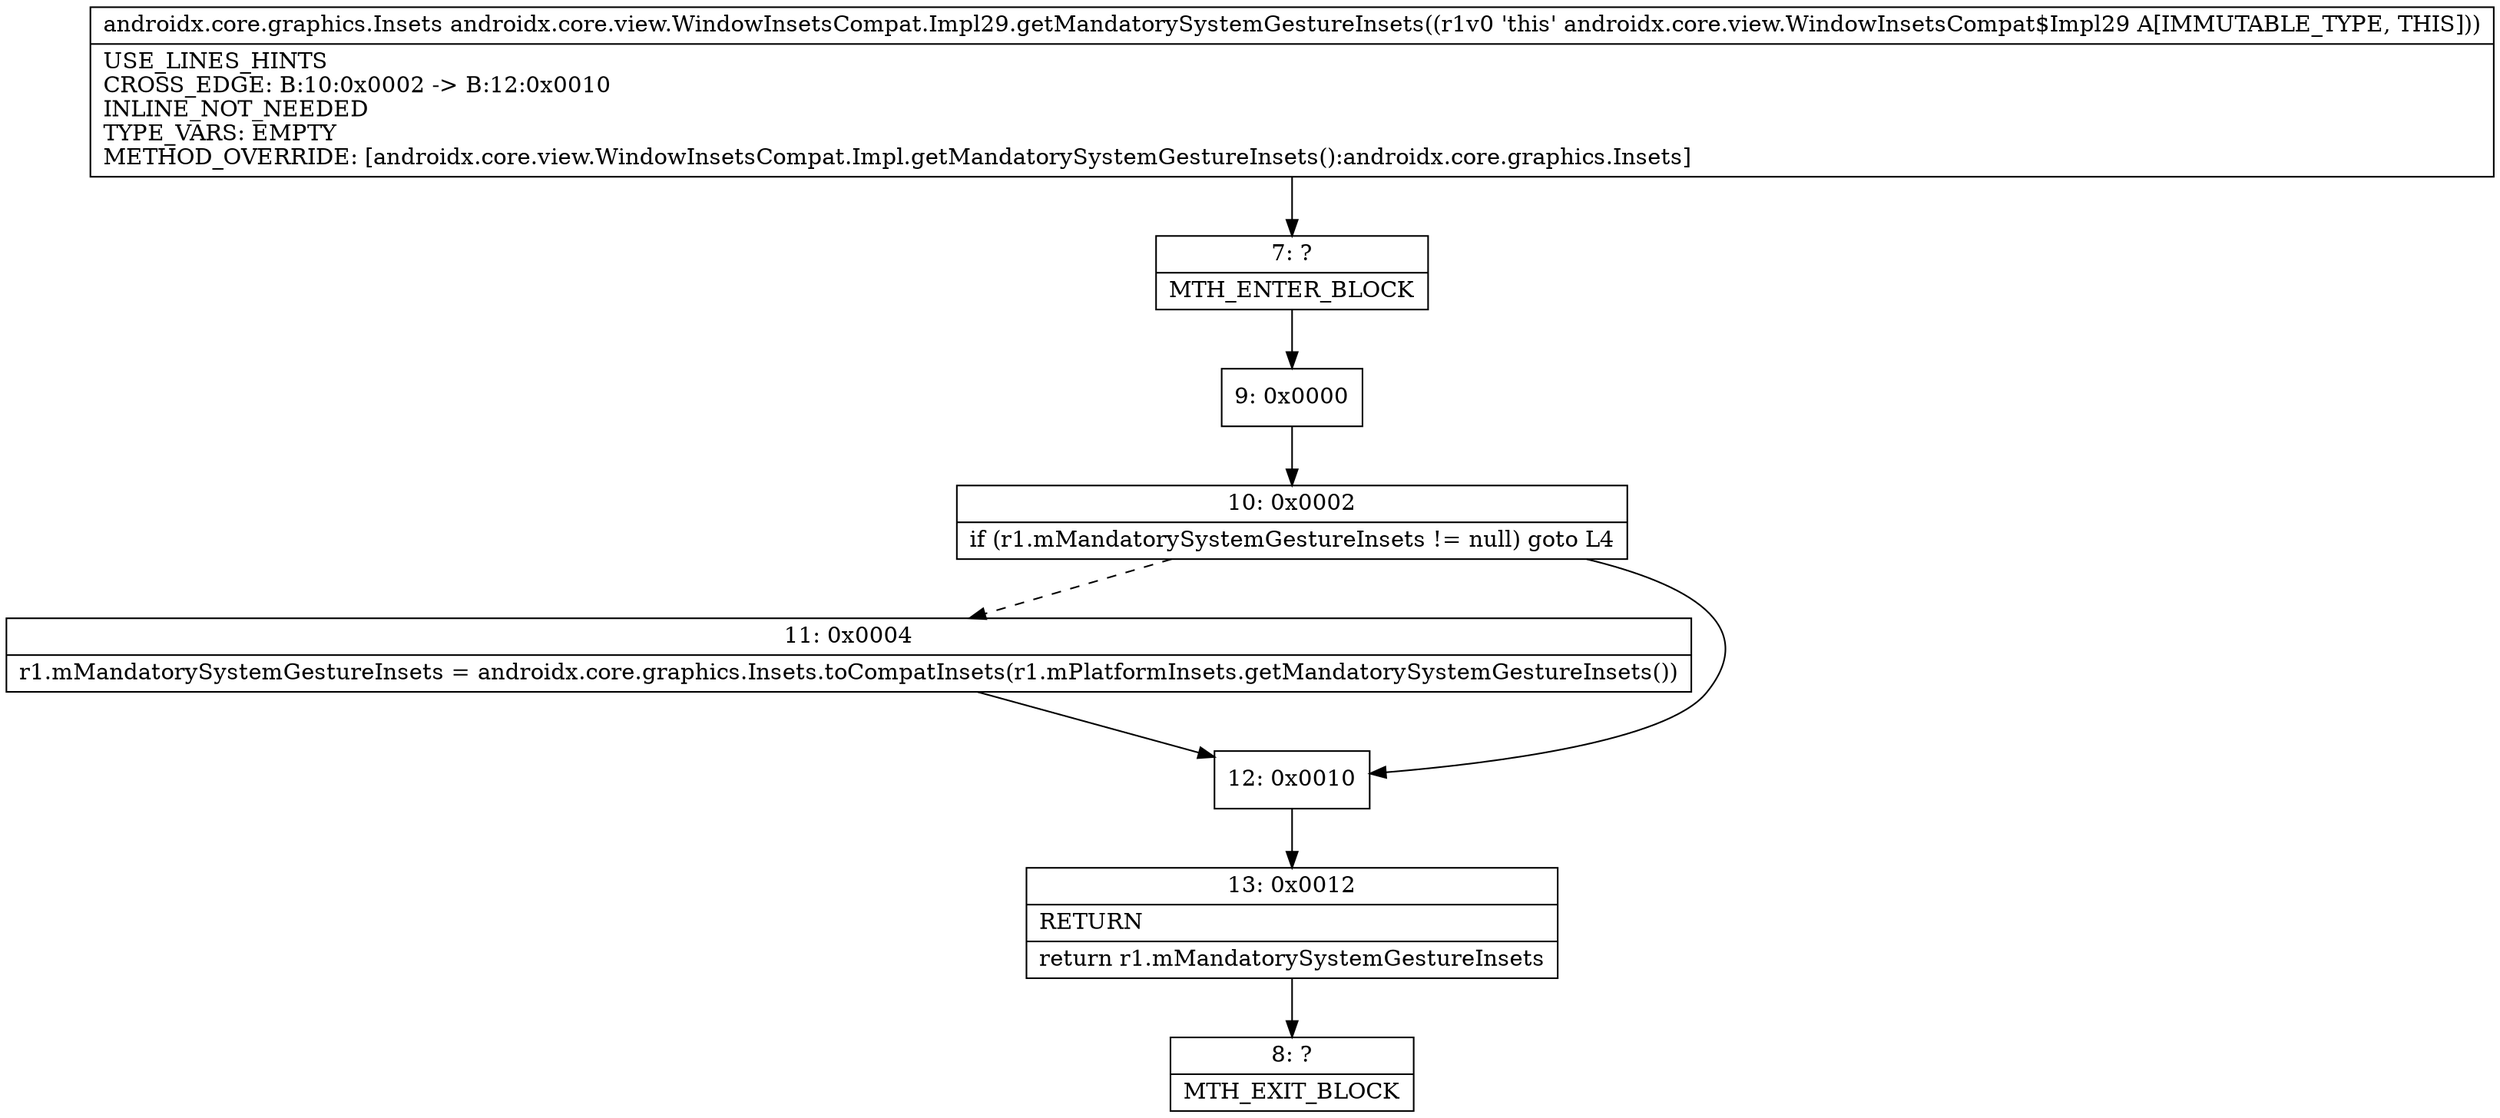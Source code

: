 digraph "CFG forandroidx.core.view.WindowInsetsCompat.Impl29.getMandatorySystemGestureInsets()Landroidx\/core\/graphics\/Insets;" {
Node_7 [shape=record,label="{7\:\ ?|MTH_ENTER_BLOCK\l}"];
Node_9 [shape=record,label="{9\:\ 0x0000}"];
Node_10 [shape=record,label="{10\:\ 0x0002|if (r1.mMandatorySystemGestureInsets != null) goto L4\l}"];
Node_11 [shape=record,label="{11\:\ 0x0004|r1.mMandatorySystemGestureInsets = androidx.core.graphics.Insets.toCompatInsets(r1.mPlatformInsets.getMandatorySystemGestureInsets())\l}"];
Node_12 [shape=record,label="{12\:\ 0x0010}"];
Node_13 [shape=record,label="{13\:\ 0x0012|RETURN\l|return r1.mMandatorySystemGestureInsets\l}"];
Node_8 [shape=record,label="{8\:\ ?|MTH_EXIT_BLOCK\l}"];
MethodNode[shape=record,label="{androidx.core.graphics.Insets androidx.core.view.WindowInsetsCompat.Impl29.getMandatorySystemGestureInsets((r1v0 'this' androidx.core.view.WindowInsetsCompat$Impl29 A[IMMUTABLE_TYPE, THIS]))  | USE_LINES_HINTS\lCROSS_EDGE: B:10:0x0002 \-\> B:12:0x0010\lINLINE_NOT_NEEDED\lTYPE_VARS: EMPTY\lMETHOD_OVERRIDE: [androidx.core.view.WindowInsetsCompat.Impl.getMandatorySystemGestureInsets():androidx.core.graphics.Insets]\l}"];
MethodNode -> Node_7;Node_7 -> Node_9;
Node_9 -> Node_10;
Node_10 -> Node_11[style=dashed];
Node_10 -> Node_12;
Node_11 -> Node_12;
Node_12 -> Node_13;
Node_13 -> Node_8;
}

